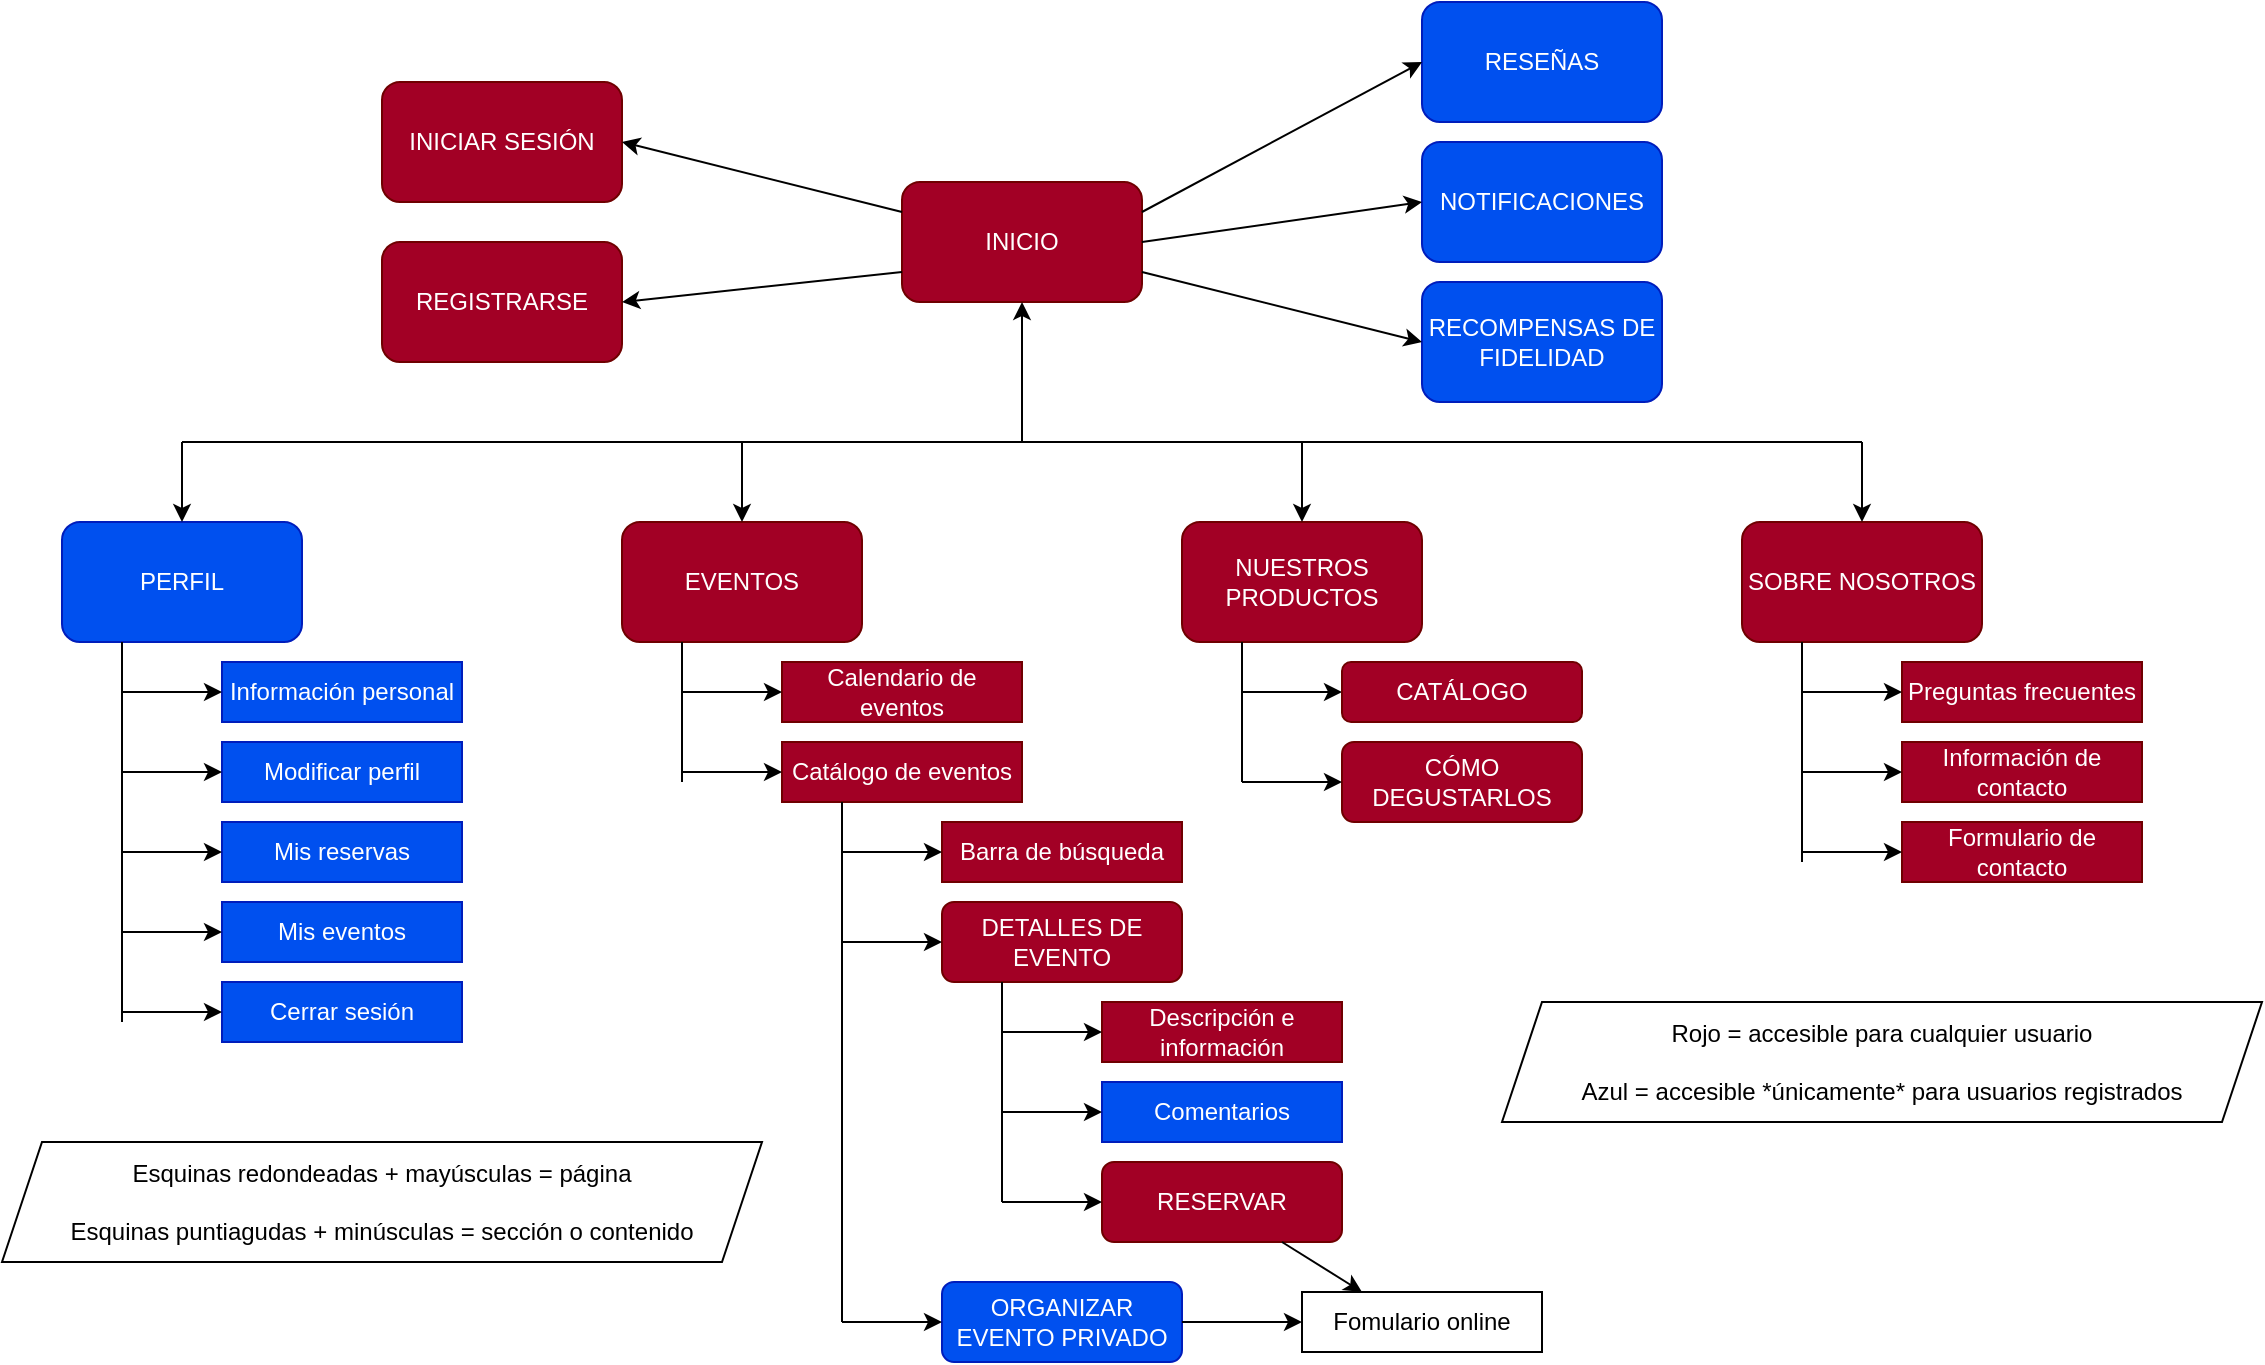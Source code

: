 <mxfile version="26.2.14">
  <diagram name="Page-1" id="88OmGwLmDQfrUfMSOAs6">
    <mxGraphModel dx="1826" dy="1129" grid="1" gridSize="10" guides="1" tooltips="1" connect="1" arrows="1" fold="1" page="0" pageScale="1" pageWidth="827" pageHeight="1169" math="0" shadow="0">
      <root>
        <mxCell id="0" />
        <mxCell id="1" parent="0" />
        <mxCell id="4pT0E4-SGi1j9rNoI4l4-1" value="INICIO" style="rounded=1;whiteSpace=wrap;html=1;fillColor=#a20025;fontColor=#ffffff;strokeColor=#6F0000;" parent="1" vertex="1">
          <mxGeometry x="260" y="-130" width="120" height="60" as="geometry" />
        </mxCell>
        <mxCell id="4pT0E4-SGi1j9rNoI4l4-2" value="INICIAR SESIÓN" style="rounded=1;whiteSpace=wrap;html=1;fillColor=#a20025;fontColor=#ffffff;strokeColor=#6F0000;" parent="1" vertex="1">
          <mxGeometry y="-180" width="120" height="60" as="geometry" />
        </mxCell>
        <mxCell id="4pT0E4-SGi1j9rNoI4l4-4" value="REGISTRARSE" style="rounded=1;whiteSpace=wrap;html=1;fillColor=#a20025;fontColor=#ffffff;strokeColor=#6F0000;" parent="1" vertex="1">
          <mxGeometry y="-100" width="120" height="60" as="geometry" />
        </mxCell>
        <mxCell id="4pT0E4-SGi1j9rNoI4l4-5" value="RESEÑAS" style="rounded=1;whiteSpace=wrap;html=1;fillColor=#0050ef;strokeColor=#001DBC;fontColor=#ffffff;" parent="1" vertex="1">
          <mxGeometry x="520" y="-220" width="120" height="60" as="geometry" />
        </mxCell>
        <mxCell id="4pT0E4-SGi1j9rNoI4l4-6" value="PERFIL" style="rounded=1;whiteSpace=wrap;html=1;fillColor=#0050ef;strokeColor=#001DBC;fontColor=#ffffff;" parent="1" vertex="1">
          <mxGeometry x="-160" y="40" width="120" height="60" as="geometry" />
        </mxCell>
        <mxCell id="4pT0E4-SGi1j9rNoI4l4-7" value="EVENTOS" style="rounded=1;whiteSpace=wrap;html=1;fillColor=#a20025;fontColor=#ffffff;strokeColor=#6F0000;" parent="1" vertex="1">
          <mxGeometry x="120" y="40" width="120" height="60" as="geometry" />
        </mxCell>
        <mxCell id="4pT0E4-SGi1j9rNoI4l4-8" value="NUESTROS PRODUCTOS" style="rounded=1;whiteSpace=wrap;html=1;fillColor=#a20025;fontColor=#ffffff;strokeColor=#6F0000;" parent="1" vertex="1">
          <mxGeometry x="400" y="40" width="120" height="60" as="geometry" />
        </mxCell>
        <mxCell id="4pT0E4-SGi1j9rNoI4l4-9" value="SOBRE NOSOTROS" style="rounded=1;whiteSpace=wrap;html=1;fillColor=#a20025;fontColor=#ffffff;strokeColor=#6F0000;" parent="1" vertex="1">
          <mxGeometry x="680" y="40" width="120" height="60" as="geometry" />
        </mxCell>
        <mxCell id="4pT0E4-SGi1j9rNoI4l4-12" value="" style="endArrow=classic;html=1;rounded=0;entryX=1;entryY=0.5;entryDx=0;entryDy=0;exitX=0;exitY=0.75;exitDx=0;exitDy=0;" parent="1" source="4pT0E4-SGi1j9rNoI4l4-1" target="4pT0E4-SGi1j9rNoI4l4-4" edge="1">
          <mxGeometry width="50" height="50" relative="1" as="geometry">
            <mxPoint x="240" y="-40" as="sourcePoint" />
            <mxPoint x="400" y="10" as="targetPoint" />
          </mxGeometry>
        </mxCell>
        <mxCell id="4pT0E4-SGi1j9rNoI4l4-13" value="" style="endArrow=classic;html=1;rounded=0;exitX=0;exitY=0.25;exitDx=0;exitDy=0;entryX=1;entryY=0.5;entryDx=0;entryDy=0;" parent="1" source="4pT0E4-SGi1j9rNoI4l4-1" target="4pT0E4-SGi1j9rNoI4l4-2" edge="1">
          <mxGeometry width="50" height="50" relative="1" as="geometry">
            <mxPoint x="350" y="60" as="sourcePoint" />
            <mxPoint x="400" y="10" as="targetPoint" />
          </mxGeometry>
        </mxCell>
        <mxCell id="4pT0E4-SGi1j9rNoI4l4-15" value="" style="endArrow=classic;html=1;rounded=0;exitX=1;exitY=0.25;exitDx=0;exitDy=0;entryX=0;entryY=0.5;entryDx=0;entryDy=0;" parent="1" source="4pT0E4-SGi1j9rNoI4l4-1" target="4pT0E4-SGi1j9rNoI4l4-5" edge="1">
          <mxGeometry width="50" height="50" relative="1" as="geometry">
            <mxPoint x="350" y="60" as="sourcePoint" />
            <mxPoint x="400" y="10" as="targetPoint" />
          </mxGeometry>
        </mxCell>
        <mxCell id="4pT0E4-SGi1j9rNoI4l4-16" value="" style="endArrow=none;html=1;rounded=0;" parent="1" edge="1">
          <mxGeometry width="50" height="50" relative="1" as="geometry">
            <mxPoint x="-100" as="sourcePoint" />
            <mxPoint x="740" as="targetPoint" />
          </mxGeometry>
        </mxCell>
        <mxCell id="4pT0E4-SGi1j9rNoI4l4-17" value="" style="endArrow=classic;html=1;rounded=0;entryX=0.5;entryY=1;entryDx=0;entryDy=0;" parent="1" target="4pT0E4-SGi1j9rNoI4l4-1" edge="1">
          <mxGeometry width="50" height="50" relative="1" as="geometry">
            <mxPoint x="320" as="sourcePoint" />
            <mxPoint x="400" y="10" as="targetPoint" />
          </mxGeometry>
        </mxCell>
        <mxCell id="4pT0E4-SGi1j9rNoI4l4-18" value="" style="endArrow=classic;html=1;rounded=0;entryX=0.5;entryY=0;entryDx=0;entryDy=0;" parent="1" target="4pT0E4-SGi1j9rNoI4l4-6" edge="1">
          <mxGeometry width="50" height="50" relative="1" as="geometry">
            <mxPoint x="-100" as="sourcePoint" />
            <mxPoint x="-10" y="10" as="targetPoint" />
          </mxGeometry>
        </mxCell>
        <mxCell id="4pT0E4-SGi1j9rNoI4l4-20" value="" style="endArrow=classic;html=1;rounded=0;entryX=0.5;entryY=0;entryDx=0;entryDy=0;" parent="1" target="4pT0E4-SGi1j9rNoI4l4-9" edge="1">
          <mxGeometry width="50" height="50" relative="1" as="geometry">
            <mxPoint x="740" as="sourcePoint" />
            <mxPoint x="750" y="10" as="targetPoint" />
          </mxGeometry>
        </mxCell>
        <mxCell id="4pT0E4-SGi1j9rNoI4l4-21" value="" style="endArrow=classic;html=1;rounded=0;entryX=0.5;entryY=0;entryDx=0;entryDy=0;" parent="1" target="4pT0E4-SGi1j9rNoI4l4-7" edge="1">
          <mxGeometry width="50" height="50" relative="1" as="geometry">
            <mxPoint x="180" as="sourcePoint" />
            <mxPoint x="140" y="10" as="targetPoint" />
          </mxGeometry>
        </mxCell>
        <mxCell id="4pT0E4-SGi1j9rNoI4l4-22" value="" style="endArrow=classic;html=1;rounded=0;entryX=0.5;entryY=0;entryDx=0;entryDy=0;" parent="1" target="4pT0E4-SGi1j9rNoI4l4-8" edge="1">
          <mxGeometry width="50" height="50" relative="1" as="geometry">
            <mxPoint x="460" as="sourcePoint" />
            <mxPoint x="420" y="10" as="targetPoint" />
          </mxGeometry>
        </mxCell>
        <mxCell id="4pT0E4-SGi1j9rNoI4l4-23" value="Información personal" style="rounded=0;whiteSpace=wrap;html=1;fillColor=#0050ef;strokeColor=#001DBC;fontColor=#ffffff;" parent="1" vertex="1">
          <mxGeometry x="-80" y="110" width="120" height="30" as="geometry" />
        </mxCell>
        <mxCell id="4pT0E4-SGi1j9rNoI4l4-24" value="Mis reservas" style="rounded=0;whiteSpace=wrap;html=1;fillColor=#0050ef;strokeColor=#001DBC;fontColor=#ffffff;" parent="1" vertex="1">
          <mxGeometry x="-80" y="190" width="120" height="30" as="geometry" />
        </mxCell>
        <mxCell id="4pT0E4-SGi1j9rNoI4l4-25" value="Mis eventos" style="rounded=0;whiteSpace=wrap;html=1;fillColor=#0050ef;strokeColor=#001DBC;fontColor=#ffffff;" parent="1" vertex="1">
          <mxGeometry x="-80" y="230" width="120" height="30" as="geometry" />
        </mxCell>
        <mxCell id="4pT0E4-SGi1j9rNoI4l4-26" value="Calendario de eventos" style="rounded=0;whiteSpace=wrap;html=1;fillColor=#a20025;fontColor=#ffffff;strokeColor=#6F0000;" parent="1" vertex="1">
          <mxGeometry x="200" y="110" width="120" height="30" as="geometry" />
        </mxCell>
        <mxCell id="4pT0E4-SGi1j9rNoI4l4-27" value="Catálogo de eventos" style="rounded=0;whiteSpace=wrap;html=1;fillColor=#a20025;fontColor=#ffffff;strokeColor=#6F0000;" parent="1" vertex="1">
          <mxGeometry x="200" y="150" width="120" height="30" as="geometry" />
        </mxCell>
        <mxCell id="4pT0E4-SGi1j9rNoI4l4-30" value="DETALLES DE EVENTO" style="rounded=1;whiteSpace=wrap;html=1;fillColor=#a20025;fontColor=#ffffff;strokeColor=#6F0000;" parent="1" vertex="1">
          <mxGeometry x="280" y="230" width="120" height="40" as="geometry" />
        </mxCell>
        <mxCell id="4pT0E4-SGi1j9rNoI4l4-31" value="Barra de búsqueda" style="rounded=0;whiteSpace=wrap;html=1;fillColor=#a20025;fontColor=#ffffff;strokeColor=#6F0000;" parent="1" vertex="1">
          <mxGeometry x="280" y="190" width="120" height="30" as="geometry" />
        </mxCell>
        <mxCell id="4pT0E4-SGi1j9rNoI4l4-34" value="CÓMO DEGUSTARLOS" style="rounded=1;whiteSpace=wrap;html=1;fillColor=#a20025;fontColor=#ffffff;strokeColor=#6F0000;" parent="1" vertex="1">
          <mxGeometry x="480" y="150" width="120" height="40" as="geometry" />
        </mxCell>
        <mxCell id="4pT0E4-SGi1j9rNoI4l4-35" value="Preguntas frecuentes" style="rounded=0;whiteSpace=wrap;html=1;fillColor=#a20025;fontColor=#ffffff;strokeColor=#6F0000;" parent="1" vertex="1">
          <mxGeometry x="760" y="110" width="120" height="30" as="geometry" />
        </mxCell>
        <mxCell id="4pT0E4-SGi1j9rNoI4l4-36" value="Información de contacto" style="rounded=0;whiteSpace=wrap;html=1;fillColor=#a20025;fontColor=#ffffff;strokeColor=#6F0000;" parent="1" vertex="1">
          <mxGeometry x="760" y="150" width="120" height="30" as="geometry" />
        </mxCell>
        <mxCell id="4pT0E4-SGi1j9rNoI4l4-37" value="Formulario de contacto" style="rounded=0;whiteSpace=wrap;html=1;fillColor=#a20025;fontColor=#ffffff;strokeColor=#6F0000;" parent="1" vertex="1">
          <mxGeometry x="760" y="190" width="120" height="30" as="geometry" />
        </mxCell>
        <mxCell id="4pT0E4-SGi1j9rNoI4l4-38" value="Modificar perfil" style="rounded=0;whiteSpace=wrap;html=1;fillColor=#0050ef;strokeColor=#001DBC;fontColor=#ffffff;" parent="1" vertex="1">
          <mxGeometry x="-80" y="150" width="120" height="30" as="geometry" />
        </mxCell>
        <mxCell id="4pT0E4-SGi1j9rNoI4l4-39" value="" style="endArrow=none;html=1;rounded=0;entryX=0.25;entryY=1;entryDx=0;entryDy=0;" parent="1" target="4pT0E4-SGi1j9rNoI4l4-6" edge="1">
          <mxGeometry width="50" height="50" relative="1" as="geometry">
            <mxPoint x="-130" y="290" as="sourcePoint" />
            <mxPoint x="380" y="90" as="targetPoint" />
          </mxGeometry>
        </mxCell>
        <mxCell id="4pT0E4-SGi1j9rNoI4l4-40" value="" style="endArrow=classic;html=1;rounded=0;entryX=0;entryY=0.5;entryDx=0;entryDy=0;" parent="1" target="4pT0E4-SGi1j9rNoI4l4-23" edge="1">
          <mxGeometry width="50" height="50" relative="1" as="geometry">
            <mxPoint x="-130" y="125" as="sourcePoint" />
            <mxPoint x="130" y="140" as="targetPoint" />
          </mxGeometry>
        </mxCell>
        <mxCell id="4pT0E4-SGi1j9rNoI4l4-41" value="" style="endArrow=classic;html=1;rounded=0;entryX=0;entryY=0.5;entryDx=0;entryDy=0;" parent="1" target="4pT0E4-SGi1j9rNoI4l4-38" edge="1">
          <mxGeometry width="50" height="50" relative="1" as="geometry">
            <mxPoint x="-130" y="165" as="sourcePoint" />
            <mxPoint x="-70" y="135" as="targetPoint" />
          </mxGeometry>
        </mxCell>
        <mxCell id="4pT0E4-SGi1j9rNoI4l4-42" value="" style="endArrow=classic;html=1;rounded=0;entryX=0;entryY=0.5;entryDx=0;entryDy=0;" parent="1" target="4pT0E4-SGi1j9rNoI4l4-24" edge="1">
          <mxGeometry width="50" height="50" relative="1" as="geometry">
            <mxPoint x="-130" y="205" as="sourcePoint" />
            <mxPoint x="-70" y="175" as="targetPoint" />
          </mxGeometry>
        </mxCell>
        <mxCell id="4pT0E4-SGi1j9rNoI4l4-43" value="" style="endArrow=classic;html=1;rounded=0;entryX=0;entryY=0.5;entryDx=0;entryDy=0;" parent="1" target="4pT0E4-SGi1j9rNoI4l4-25" edge="1">
          <mxGeometry width="50" height="50" relative="1" as="geometry">
            <mxPoint x="-130" y="245" as="sourcePoint" />
            <mxPoint x="-60" y="185" as="targetPoint" />
          </mxGeometry>
        </mxCell>
        <mxCell id="4pT0E4-SGi1j9rNoI4l4-44" value="Cerrar sesión" style="rounded=0;whiteSpace=wrap;html=1;fillColor=#0050ef;strokeColor=#001DBC;fontColor=#ffffff;" parent="1" vertex="1">
          <mxGeometry x="-80" y="270" width="120" height="30" as="geometry" />
        </mxCell>
        <mxCell id="4pT0E4-SGi1j9rNoI4l4-45" value="" style="endArrow=classic;html=1;rounded=0;entryX=0;entryY=0.5;entryDx=0;entryDy=0;" parent="1" target="4pT0E4-SGi1j9rNoI4l4-44" edge="1">
          <mxGeometry width="50" height="50" relative="1" as="geometry">
            <mxPoint x="-130" y="285" as="sourcePoint" />
            <mxPoint x="-70" y="255" as="targetPoint" />
          </mxGeometry>
        </mxCell>
        <mxCell id="4pT0E4-SGi1j9rNoI4l4-46" value="" style="endArrow=none;html=1;rounded=0;entryX=0.25;entryY=1;entryDx=0;entryDy=0;" parent="1" target="4pT0E4-SGi1j9rNoI4l4-7" edge="1">
          <mxGeometry width="50" height="50" relative="1" as="geometry">
            <mxPoint x="150" y="170" as="sourcePoint" />
            <mxPoint x="280" y="130" as="targetPoint" />
          </mxGeometry>
        </mxCell>
        <mxCell id="4pT0E4-SGi1j9rNoI4l4-47" value="" style="endArrow=classic;html=1;rounded=0;entryX=0;entryY=0.5;entryDx=0;entryDy=0;" parent="1" target="4pT0E4-SGi1j9rNoI4l4-26" edge="1">
          <mxGeometry width="50" height="50" relative="1" as="geometry">
            <mxPoint x="150" y="125" as="sourcePoint" />
            <mxPoint x="280" y="130" as="targetPoint" />
          </mxGeometry>
        </mxCell>
        <mxCell id="4pT0E4-SGi1j9rNoI4l4-48" value="" style="endArrow=classic;html=1;rounded=0;entryX=0;entryY=0.5;entryDx=0;entryDy=0;" parent="1" target="4pT0E4-SGi1j9rNoI4l4-27" edge="1">
          <mxGeometry width="50" height="50" relative="1" as="geometry">
            <mxPoint x="150" y="165" as="sourcePoint" />
            <mxPoint x="210" y="135" as="targetPoint" />
          </mxGeometry>
        </mxCell>
        <mxCell id="4pT0E4-SGi1j9rNoI4l4-49" value="" style="endArrow=none;html=1;rounded=0;exitX=0.25;exitY=1;exitDx=0;exitDy=0;" parent="1" source="4pT0E4-SGi1j9rNoI4l4-27" edge="1">
          <mxGeometry width="50" height="50" relative="1" as="geometry">
            <mxPoint x="230" y="180" as="sourcePoint" />
            <mxPoint x="230" y="440" as="targetPoint" />
          </mxGeometry>
        </mxCell>
        <mxCell id="4pT0E4-SGi1j9rNoI4l4-50" value="" style="endArrow=classic;html=1;rounded=0;entryX=0;entryY=0.5;entryDx=0;entryDy=0;" parent="1" target="4pT0E4-SGi1j9rNoI4l4-31" edge="1">
          <mxGeometry width="50" height="50" relative="1" as="geometry">
            <mxPoint x="230" y="205" as="sourcePoint" />
            <mxPoint x="210" y="175" as="targetPoint" />
          </mxGeometry>
        </mxCell>
        <mxCell id="4pT0E4-SGi1j9rNoI4l4-51" value="" style="endArrow=classic;html=1;rounded=0;entryX=0;entryY=0.5;entryDx=0;entryDy=0;" parent="1" target="4pT0E4-SGi1j9rNoI4l4-30" edge="1">
          <mxGeometry width="50" height="50" relative="1" as="geometry">
            <mxPoint x="230" y="250" as="sourcePoint" />
            <mxPoint x="290" y="215" as="targetPoint" />
          </mxGeometry>
        </mxCell>
        <mxCell id="4pT0E4-SGi1j9rNoI4l4-52" value="Descripción e información" style="rounded=0;whiteSpace=wrap;html=1;fillColor=#a20025;fontColor=#ffffff;strokeColor=#6F0000;" parent="1" vertex="1">
          <mxGeometry x="360" y="280" width="120" height="30" as="geometry" />
        </mxCell>
        <mxCell id="4pT0E4-SGi1j9rNoI4l4-53" value="Comentarios" style="rounded=0;whiteSpace=wrap;html=1;fillColor=#0050ef;strokeColor=#001DBC;fontColor=#ffffff;" parent="1" vertex="1">
          <mxGeometry x="360" y="320" width="120" height="30" as="geometry" />
        </mxCell>
        <mxCell id="4pT0E4-SGi1j9rNoI4l4-55" value="RESERVAR" style="rounded=1;whiteSpace=wrap;html=1;fillColor=#a20025;fontColor=#ffffff;strokeColor=#6F0000;" parent="1" vertex="1">
          <mxGeometry x="360" y="360" width="120" height="40" as="geometry" />
        </mxCell>
        <mxCell id="4pT0E4-SGi1j9rNoI4l4-56" value="" style="endArrow=none;html=1;rounded=0;exitX=0.25;exitY=1;exitDx=0;exitDy=0;" parent="1" source="4pT0E4-SGi1j9rNoI4l4-30" edge="1">
          <mxGeometry width="50" height="50" relative="1" as="geometry">
            <mxPoint x="240" y="190" as="sourcePoint" />
            <mxPoint x="310" y="380" as="targetPoint" />
          </mxGeometry>
        </mxCell>
        <mxCell id="4pT0E4-SGi1j9rNoI4l4-57" value="" style="endArrow=classic;html=1;rounded=0;entryX=0;entryY=0.5;entryDx=0;entryDy=0;" parent="1" target="4pT0E4-SGi1j9rNoI4l4-52" edge="1">
          <mxGeometry width="50" height="50" relative="1" as="geometry">
            <mxPoint x="310" y="295" as="sourcePoint" />
            <mxPoint x="270" y="310" as="targetPoint" />
          </mxGeometry>
        </mxCell>
        <mxCell id="4pT0E4-SGi1j9rNoI4l4-58" value="" style="endArrow=classic;html=1;rounded=0;entryX=0;entryY=0.5;entryDx=0;entryDy=0;" parent="1" target="4pT0E4-SGi1j9rNoI4l4-53" edge="1">
          <mxGeometry width="50" height="50" relative="1" as="geometry">
            <mxPoint x="310" y="335" as="sourcePoint" />
            <mxPoint x="370" y="305" as="targetPoint" />
          </mxGeometry>
        </mxCell>
        <mxCell id="4pT0E4-SGi1j9rNoI4l4-59" value="" style="endArrow=classic;html=1;rounded=0;entryX=0;entryY=0.5;entryDx=0;entryDy=0;" parent="1" target="4pT0E4-SGi1j9rNoI4l4-55" edge="1">
          <mxGeometry width="50" height="50" relative="1" as="geometry">
            <mxPoint x="310" y="380" as="sourcePoint" />
            <mxPoint x="380" y="315" as="targetPoint" />
          </mxGeometry>
        </mxCell>
        <mxCell id="4pT0E4-SGi1j9rNoI4l4-60" value="ORGANIZAR EVENTO PRIVADO" style="rounded=1;whiteSpace=wrap;html=1;fillColor=#0050ef;strokeColor=#001DBC;fontColor=#ffffff;" parent="1" vertex="1">
          <mxGeometry x="280" y="420" width="120" height="40" as="geometry" />
        </mxCell>
        <mxCell id="4pT0E4-SGi1j9rNoI4l4-61" value="" style="endArrow=classic;html=1;rounded=0;entryX=0;entryY=0.5;entryDx=0;entryDy=0;" parent="1" target="4pT0E4-SGi1j9rNoI4l4-60" edge="1">
          <mxGeometry width="50" height="50" relative="1" as="geometry">
            <mxPoint x="230" y="440" as="sourcePoint" />
            <mxPoint x="360" y="270" as="targetPoint" />
          </mxGeometry>
        </mxCell>
        <mxCell id="4pT0E4-SGi1j9rNoI4l4-62" value="Fomulario online" style="rounded=0;whiteSpace=wrap;html=1;" parent="1" vertex="1">
          <mxGeometry x="460" y="425" width="120" height="30" as="geometry" />
        </mxCell>
        <mxCell id="4pT0E4-SGi1j9rNoI4l4-63" value="" style="endArrow=classic;html=1;rounded=0;entryX=0;entryY=0.5;entryDx=0;entryDy=0;exitX=1;exitY=0.5;exitDx=0;exitDy=0;" parent="1" source="4pT0E4-SGi1j9rNoI4l4-60" target="4pT0E4-SGi1j9rNoI4l4-62" edge="1">
          <mxGeometry width="50" height="50" relative="1" as="geometry">
            <mxPoint x="430" y="320" as="sourcePoint" />
            <mxPoint x="480" y="270" as="targetPoint" />
          </mxGeometry>
        </mxCell>
        <mxCell id="4pT0E4-SGi1j9rNoI4l4-64" value="" style="endArrow=classic;html=1;rounded=0;entryX=0.25;entryY=0;entryDx=0;entryDy=0;exitX=0.75;exitY=1;exitDx=0;exitDy=0;" parent="1" source="4pT0E4-SGi1j9rNoI4l4-55" target="4pT0E4-SGi1j9rNoI4l4-62" edge="1">
          <mxGeometry width="50" height="50" relative="1" as="geometry">
            <mxPoint x="430" y="320" as="sourcePoint" />
            <mxPoint x="480" y="270" as="targetPoint" />
          </mxGeometry>
        </mxCell>
        <mxCell id="4pT0E4-SGi1j9rNoI4l4-65" value="" style="endArrow=none;html=1;rounded=0;entryX=0.25;entryY=1;entryDx=0;entryDy=0;" parent="1" target="4pT0E4-SGi1j9rNoI4l4-8" edge="1">
          <mxGeometry width="50" height="50" relative="1" as="geometry">
            <mxPoint x="430" y="170" as="sourcePoint" />
            <mxPoint x="380" y="150" as="targetPoint" />
          </mxGeometry>
        </mxCell>
        <mxCell id="4pT0E4-SGi1j9rNoI4l4-66" value="" style="endArrow=classic;html=1;rounded=0;entryX=0;entryY=0.5;entryDx=0;entryDy=0;" parent="1" edge="1">
          <mxGeometry width="50" height="50" relative="1" as="geometry">
            <mxPoint x="430" y="125" as="sourcePoint" />
            <mxPoint x="480" y="125" as="targetPoint" />
          </mxGeometry>
        </mxCell>
        <mxCell id="4pT0E4-SGi1j9rNoI4l4-67" value="" style="endArrow=classic;html=1;rounded=0;entryX=0;entryY=0.5;entryDx=0;entryDy=0;" parent="1" target="4pT0E4-SGi1j9rNoI4l4-34" edge="1">
          <mxGeometry width="50" height="50" relative="1" as="geometry">
            <mxPoint x="430" y="170" as="sourcePoint" />
            <mxPoint x="490" y="135" as="targetPoint" />
          </mxGeometry>
        </mxCell>
        <mxCell id="4pT0E4-SGi1j9rNoI4l4-68" value="" style="endArrow=none;html=1;rounded=0;entryX=0.25;entryY=1;entryDx=0;entryDy=0;" parent="1" target="4pT0E4-SGi1j9rNoI4l4-9" edge="1">
          <mxGeometry width="50" height="50" relative="1" as="geometry">
            <mxPoint x="710" y="210" as="sourcePoint" />
            <mxPoint x="440" y="110" as="targetPoint" />
          </mxGeometry>
        </mxCell>
        <mxCell id="4pT0E4-SGi1j9rNoI4l4-69" value="" style="endArrow=classic;html=1;rounded=0;entryX=0;entryY=0.5;entryDx=0;entryDy=0;" parent="1" target="4pT0E4-SGi1j9rNoI4l4-35" edge="1">
          <mxGeometry width="50" height="50" relative="1" as="geometry">
            <mxPoint x="710" y="125" as="sourcePoint" />
            <mxPoint x="390" y="100" as="targetPoint" />
          </mxGeometry>
        </mxCell>
        <mxCell id="4pT0E4-SGi1j9rNoI4l4-70" value="" style="endArrow=classic;html=1;rounded=0;entryX=0;entryY=0.5;entryDx=0;entryDy=0;" parent="1" target="4pT0E4-SGi1j9rNoI4l4-36" edge="1">
          <mxGeometry width="50" height="50" relative="1" as="geometry">
            <mxPoint x="710" y="165" as="sourcePoint" />
            <mxPoint x="770" y="135" as="targetPoint" />
          </mxGeometry>
        </mxCell>
        <mxCell id="4pT0E4-SGi1j9rNoI4l4-71" value="" style="endArrow=classic;html=1;rounded=0;entryX=0;entryY=0.5;entryDx=0;entryDy=0;" parent="1" target="4pT0E4-SGi1j9rNoI4l4-37" edge="1">
          <mxGeometry width="50" height="50" relative="1" as="geometry">
            <mxPoint x="710" y="205" as="sourcePoint" />
            <mxPoint x="780" y="145" as="targetPoint" />
          </mxGeometry>
        </mxCell>
        <mxCell id="4pT0E4-SGi1j9rNoI4l4-72" value="&lt;div&gt;Esquinas redondeadas + mayúsculas = página&lt;/div&gt;&lt;div&gt;&lt;br&gt;&lt;/div&gt;Esquinas puntiagudas + minúsculas = sección o contenido" style="shape=parallelogram;perimeter=parallelogramPerimeter;whiteSpace=wrap;html=1;fixedSize=1;" parent="1" vertex="1">
          <mxGeometry x="-190" y="350" width="380" height="60" as="geometry" />
        </mxCell>
        <mxCell id="4pT0E4-SGi1j9rNoI4l4-74" value="&lt;div&gt;Rojo = accesible para cualquier usuario&lt;/div&gt;&lt;div&gt;&lt;br&gt;&lt;/div&gt;Azul = accesible *únicamente* para usuarios registrados" style="shape=parallelogram;perimeter=parallelogramPerimeter;whiteSpace=wrap;html=1;fixedSize=1;" parent="1" vertex="1">
          <mxGeometry x="560" y="280" width="380" height="60" as="geometry" />
        </mxCell>
        <mxCell id="6Z1M4nlN4-stT3-Klif2-1" value="NOTIFICACIONES" style="rounded=1;whiteSpace=wrap;html=1;fillColor=#0050ef;strokeColor=#001DBC;fontColor=#ffffff;" parent="1" vertex="1">
          <mxGeometry x="520" y="-150" width="120" height="60" as="geometry" />
        </mxCell>
        <mxCell id="6Z1M4nlN4-stT3-Klif2-2" value="RECOMPENSAS DE FIDELIDAD" style="rounded=1;whiteSpace=wrap;html=1;fillColor=#0050ef;strokeColor=#001DBC;fontColor=#ffffff;" parent="1" vertex="1">
          <mxGeometry x="520" y="-80" width="120" height="60" as="geometry" />
        </mxCell>
        <mxCell id="6Z1M4nlN4-stT3-Klif2-3" value="" style="endArrow=classic;html=1;rounded=0;entryX=0;entryY=0.5;entryDx=0;entryDy=0;exitX=1;exitY=0.5;exitDx=0;exitDy=0;" parent="1" source="4pT0E4-SGi1j9rNoI4l4-1" target="6Z1M4nlN4-stT3-Klif2-1" edge="1">
          <mxGeometry width="50" height="50" relative="1" as="geometry">
            <mxPoint x="420" y="-20" as="sourcePoint" />
            <mxPoint x="470" y="-70" as="targetPoint" />
          </mxGeometry>
        </mxCell>
        <mxCell id="6Z1M4nlN4-stT3-Klif2-4" value="" style="endArrow=classic;html=1;rounded=0;entryX=0;entryY=0.5;entryDx=0;entryDy=0;exitX=1;exitY=0.75;exitDx=0;exitDy=0;" parent="1" source="4pT0E4-SGi1j9rNoI4l4-1" target="6Z1M4nlN4-stT3-Klif2-2" edge="1">
          <mxGeometry width="50" height="50" relative="1" as="geometry">
            <mxPoint x="390" y="-90" as="sourcePoint" />
            <mxPoint x="530" y="-110" as="targetPoint" />
          </mxGeometry>
        </mxCell>
        <mxCell id="1HLZjK-0al0iJbH4ph3s-1" value="CATÁLOGO" style="rounded=1;whiteSpace=wrap;html=1;fillColor=#a20025;fontColor=#ffffff;strokeColor=#6F0000;" parent="1" vertex="1">
          <mxGeometry x="480" y="110" width="120" height="30" as="geometry" />
        </mxCell>
      </root>
    </mxGraphModel>
  </diagram>
</mxfile>
